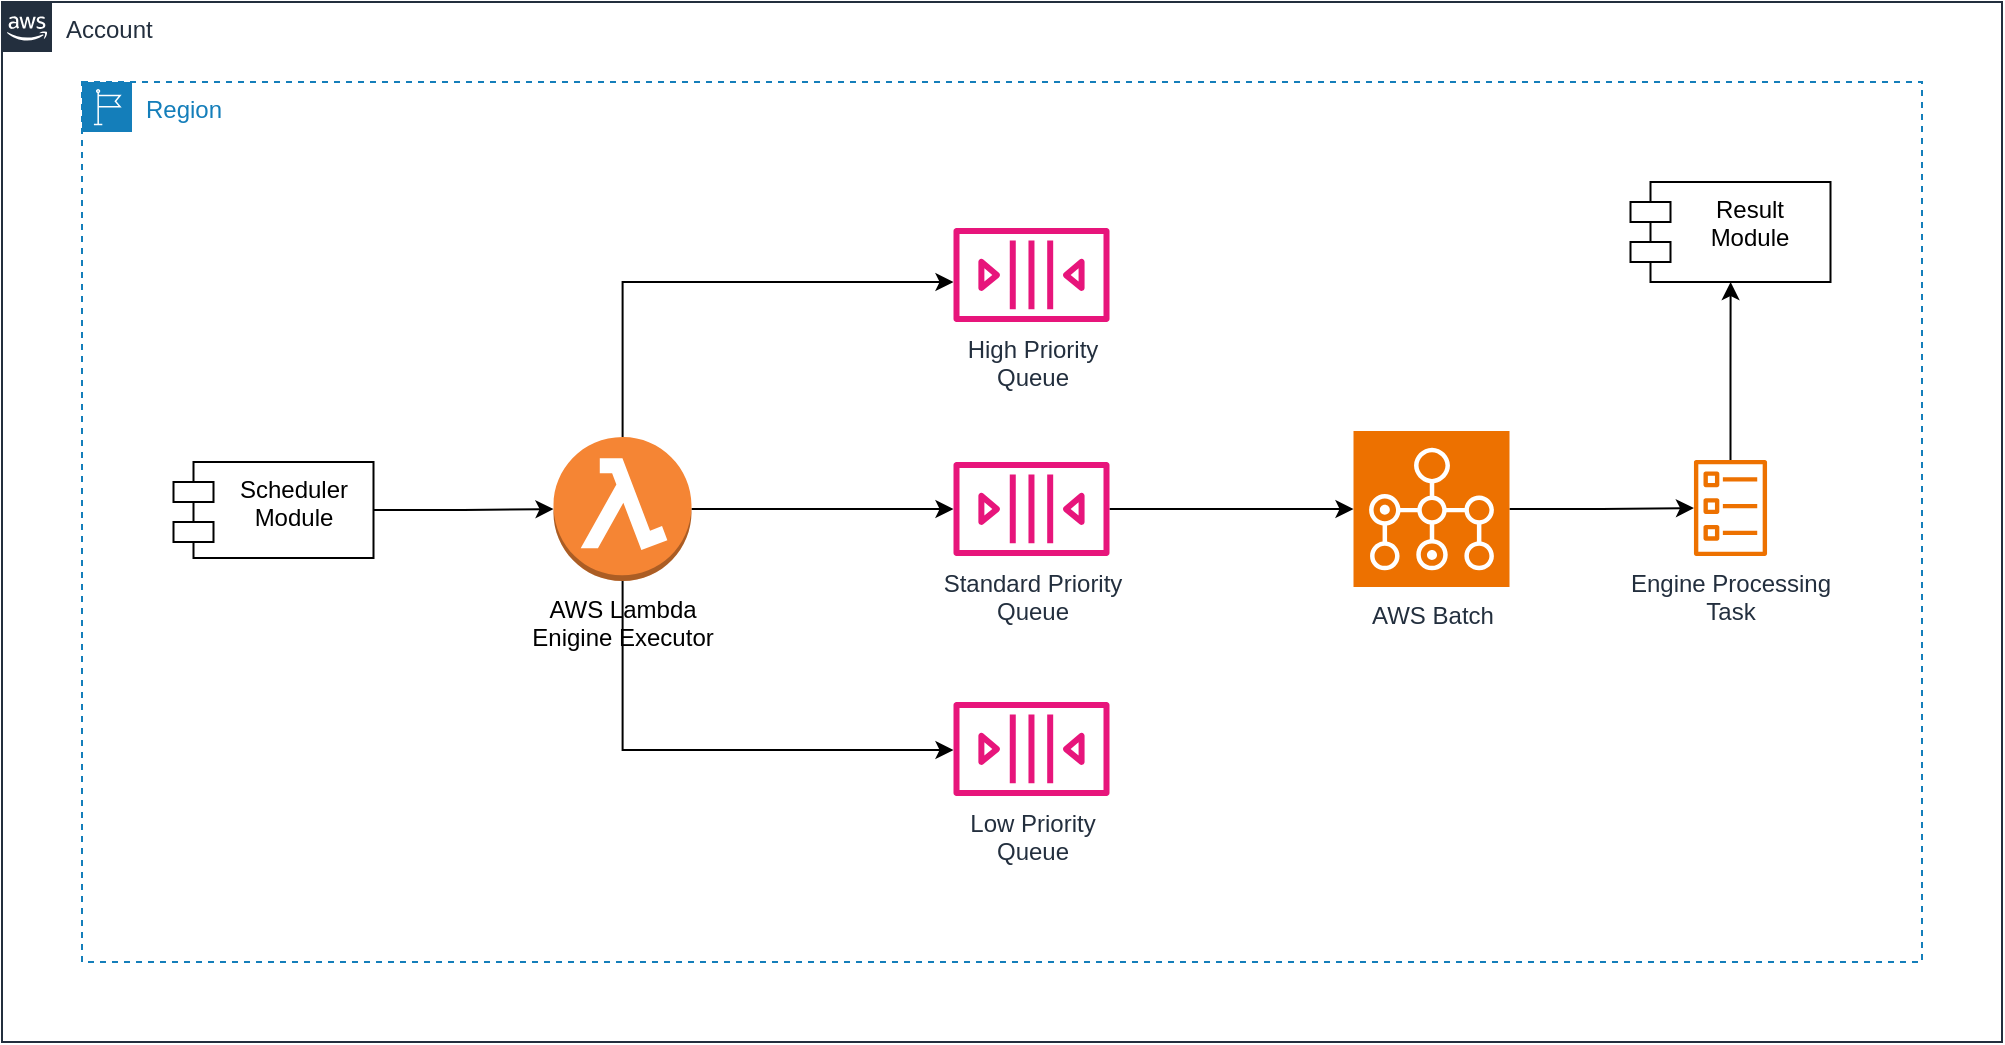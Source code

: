 <mxfile version="21.7.4" type="device">
  <diagram name="Page-1" id="ial3bgWslN88IQQKWpag">
    <mxGraphModel dx="1639" dy="1176" grid="1" gridSize="10" guides="1" tooltips="1" connect="1" arrows="1" fold="1" page="1" pageScale="1" pageWidth="2336" pageHeight="1654" math="0" shadow="0">
      <root>
        <mxCell id="0" />
        <mxCell id="1" parent="0" />
        <mxCell id="NLxdItV9rRCgIwhED0z5-1" value="Account" style="points=[[0,0],[0.25,0],[0.5,0],[0.75,0],[1,0],[1,0.25],[1,0.5],[1,0.75],[1,1],[0.75,1],[0.5,1],[0.25,1],[0,1],[0,0.75],[0,0.5],[0,0.25]];outlineConnect=0;gradientColor=none;html=1;whiteSpace=wrap;fontSize=12;fontStyle=0;container=1;pointerEvents=0;collapsible=0;recursiveResize=0;shape=mxgraph.aws4.group;grIcon=mxgraph.aws4.group_aws_cloud_alt;strokeColor=#232F3E;fillColor=none;verticalAlign=top;align=left;spacingLeft=30;fontColor=#232F3E;dashed=0;" vertex="1" parent="1">
          <mxGeometry x="240" y="200" width="1000" height="520" as="geometry" />
        </mxCell>
        <mxCell id="NLxdItV9rRCgIwhED0z5-2" value="Region" style="points=[[0,0],[0.25,0],[0.5,0],[0.75,0],[1,0],[1,0.25],[1,0.5],[1,0.75],[1,1],[0.75,1],[0.5,1],[0.25,1],[0,1],[0,0.75],[0,0.5],[0,0.25]];outlineConnect=0;gradientColor=none;html=1;whiteSpace=wrap;fontSize=12;fontStyle=0;container=1;pointerEvents=0;collapsible=0;recursiveResize=0;shape=mxgraph.aws4.group;grIcon=mxgraph.aws4.group_region;strokeColor=#147EBA;fillColor=none;verticalAlign=top;align=left;spacingLeft=30;fontColor=#147EBA;dashed=1;" vertex="1" parent="NLxdItV9rRCgIwhED0z5-1">
          <mxGeometry x="40" y="40" width="920" height="440" as="geometry" />
        </mxCell>
        <mxCell id="NLxdItV9rRCgIwhED0z5-17" style="edgeStyle=orthogonalEdgeStyle;rounded=0;orthogonalLoop=1;jettySize=auto;html=1;" edge="1" parent="NLxdItV9rRCgIwhED0z5-2" source="NLxdItV9rRCgIwhED0z5-3" target="NLxdItV9rRCgIwhED0z5-4">
          <mxGeometry relative="1" as="geometry" />
        </mxCell>
        <mxCell id="NLxdItV9rRCgIwhED0z5-3" value="Scheduler&lt;br&gt;Module" style="shape=module;align=left;spacingLeft=20;align=center;verticalAlign=top;whiteSpace=wrap;html=1;" vertex="1" parent="NLxdItV9rRCgIwhED0z5-2">
          <mxGeometry x="45.75" y="190" width="100" height="48" as="geometry" />
        </mxCell>
        <mxCell id="NLxdItV9rRCgIwhED0z5-13" style="edgeStyle=orthogonalEdgeStyle;rounded=0;orthogonalLoop=1;jettySize=auto;html=1;" edge="1" parent="NLxdItV9rRCgIwhED0z5-2" source="NLxdItV9rRCgIwhED0z5-4" target="NLxdItV9rRCgIwhED0z5-7">
          <mxGeometry relative="1" as="geometry" />
        </mxCell>
        <mxCell id="NLxdItV9rRCgIwhED0z5-14" style="edgeStyle=orthogonalEdgeStyle;rounded=0;orthogonalLoop=1;jettySize=auto;html=1;" edge="1" parent="NLxdItV9rRCgIwhED0z5-2" source="NLxdItV9rRCgIwhED0z5-4" target="NLxdItV9rRCgIwhED0z5-6">
          <mxGeometry relative="1" as="geometry">
            <Array as="points">
              <mxPoint x="270.75" y="100" />
            </Array>
          </mxGeometry>
        </mxCell>
        <mxCell id="NLxdItV9rRCgIwhED0z5-15" style="edgeStyle=orthogonalEdgeStyle;rounded=0;orthogonalLoop=1;jettySize=auto;html=1;" edge="1" parent="NLxdItV9rRCgIwhED0z5-2" source="NLxdItV9rRCgIwhED0z5-4" target="NLxdItV9rRCgIwhED0z5-8">
          <mxGeometry relative="1" as="geometry">
            <Array as="points">
              <mxPoint x="270.75" y="334" />
            </Array>
          </mxGeometry>
        </mxCell>
        <mxCell id="NLxdItV9rRCgIwhED0z5-4" value="AWS Lambda&lt;br&gt;Enigine Executor" style="outlineConnect=0;dashed=0;verticalLabelPosition=bottom;verticalAlign=top;align=center;html=1;shape=mxgraph.aws3.lambda_function;fillColor=#F58534;gradientColor=none;" vertex="1" parent="NLxdItV9rRCgIwhED0z5-2">
          <mxGeometry x="235.75" y="177.5" width="69" height="72" as="geometry" />
        </mxCell>
        <mxCell id="NLxdItV9rRCgIwhED0z5-16" style="edgeStyle=orthogonalEdgeStyle;rounded=0;orthogonalLoop=1;jettySize=auto;html=1;" edge="1" parent="NLxdItV9rRCgIwhED0z5-2" source="NLxdItV9rRCgIwhED0z5-5" target="NLxdItV9rRCgIwhED0z5-9">
          <mxGeometry relative="1" as="geometry" />
        </mxCell>
        <mxCell id="NLxdItV9rRCgIwhED0z5-5" value="AWS Batch" style="sketch=0;points=[[0,0,0],[0.25,0,0],[0.5,0,0],[0.75,0,0],[1,0,0],[0,1,0],[0.25,1,0],[0.5,1,0],[0.75,1,0],[1,1,0],[0,0.25,0],[0,0.5,0],[0,0.75,0],[1,0.25,0],[1,0.5,0],[1,0.75,0]];outlineConnect=0;fontColor=#232F3E;fillColor=#ED7100;strokeColor=#ffffff;dashed=0;verticalLabelPosition=bottom;verticalAlign=top;align=center;html=1;fontSize=12;fontStyle=0;aspect=fixed;shape=mxgraph.aws4.resourceIcon;resIcon=mxgraph.aws4.batch;" vertex="1" parent="NLxdItV9rRCgIwhED0z5-2">
          <mxGeometry x="635.75" y="174.5" width="78" height="78" as="geometry" />
        </mxCell>
        <mxCell id="NLxdItV9rRCgIwhED0z5-6" value="High Priority&lt;br&gt;Queue" style="sketch=0;outlineConnect=0;fontColor=#232F3E;gradientColor=none;fillColor=#E7157B;strokeColor=none;dashed=0;verticalLabelPosition=bottom;verticalAlign=top;align=center;html=1;fontSize=12;fontStyle=0;aspect=fixed;pointerEvents=1;shape=mxgraph.aws4.queue;" vertex="1" parent="NLxdItV9rRCgIwhED0z5-2">
          <mxGeometry x="435.75" y="73" width="78" height="47" as="geometry" />
        </mxCell>
        <mxCell id="NLxdItV9rRCgIwhED0z5-8" value="Low Priority&lt;br&gt;Queue" style="sketch=0;outlineConnect=0;fontColor=#232F3E;gradientColor=none;fillColor=#E7157B;strokeColor=none;dashed=0;verticalLabelPosition=bottom;verticalAlign=top;align=center;html=1;fontSize=12;fontStyle=0;aspect=fixed;pointerEvents=1;shape=mxgraph.aws4.queue;" vertex="1" parent="NLxdItV9rRCgIwhED0z5-2">
          <mxGeometry x="435.75" y="310" width="78" height="47" as="geometry" />
        </mxCell>
        <mxCell id="NLxdItV9rRCgIwhED0z5-12" style="edgeStyle=orthogonalEdgeStyle;rounded=0;orthogonalLoop=1;jettySize=auto;html=1;" edge="1" parent="NLxdItV9rRCgIwhED0z5-2" source="NLxdItV9rRCgIwhED0z5-7" target="NLxdItV9rRCgIwhED0z5-5">
          <mxGeometry relative="1" as="geometry" />
        </mxCell>
        <mxCell id="NLxdItV9rRCgIwhED0z5-7" value="Standard Priority&lt;br&gt;Queue" style="sketch=0;outlineConnect=0;fontColor=#232F3E;gradientColor=none;fillColor=#E7157B;strokeColor=none;dashed=0;verticalLabelPosition=bottom;verticalAlign=top;align=center;html=1;fontSize=12;fontStyle=0;aspect=fixed;pointerEvents=1;shape=mxgraph.aws4.queue;" vertex="1" parent="NLxdItV9rRCgIwhED0z5-2">
          <mxGeometry x="435.75" y="190" width="78" height="47" as="geometry" />
        </mxCell>
        <mxCell id="NLxdItV9rRCgIwhED0z5-18" style="edgeStyle=orthogonalEdgeStyle;rounded=0;orthogonalLoop=1;jettySize=auto;html=1;" edge="1" parent="NLxdItV9rRCgIwhED0z5-2" source="NLxdItV9rRCgIwhED0z5-9" target="NLxdItV9rRCgIwhED0z5-10">
          <mxGeometry relative="1" as="geometry" />
        </mxCell>
        <mxCell id="NLxdItV9rRCgIwhED0z5-9" value="Engine Processing&lt;br&gt;Task" style="sketch=0;outlineConnect=0;fontColor=#232F3E;gradientColor=none;fillColor=#ED7100;strokeColor=none;dashed=0;verticalLabelPosition=bottom;verticalAlign=top;align=center;html=1;fontSize=12;fontStyle=0;aspect=fixed;pointerEvents=1;shape=mxgraph.aws4.ecs_task;" vertex="1" parent="NLxdItV9rRCgIwhED0z5-2">
          <mxGeometry x="805.75" y="189" width="37" height="48" as="geometry" />
        </mxCell>
        <mxCell id="NLxdItV9rRCgIwhED0z5-10" value="Result&lt;br&gt;Module" style="shape=module;align=left;spacingLeft=20;align=center;verticalAlign=top;whiteSpace=wrap;html=1;" vertex="1" parent="NLxdItV9rRCgIwhED0z5-2">
          <mxGeometry x="774.25" y="50" width="100" height="50" as="geometry" />
        </mxCell>
      </root>
    </mxGraphModel>
  </diagram>
</mxfile>
